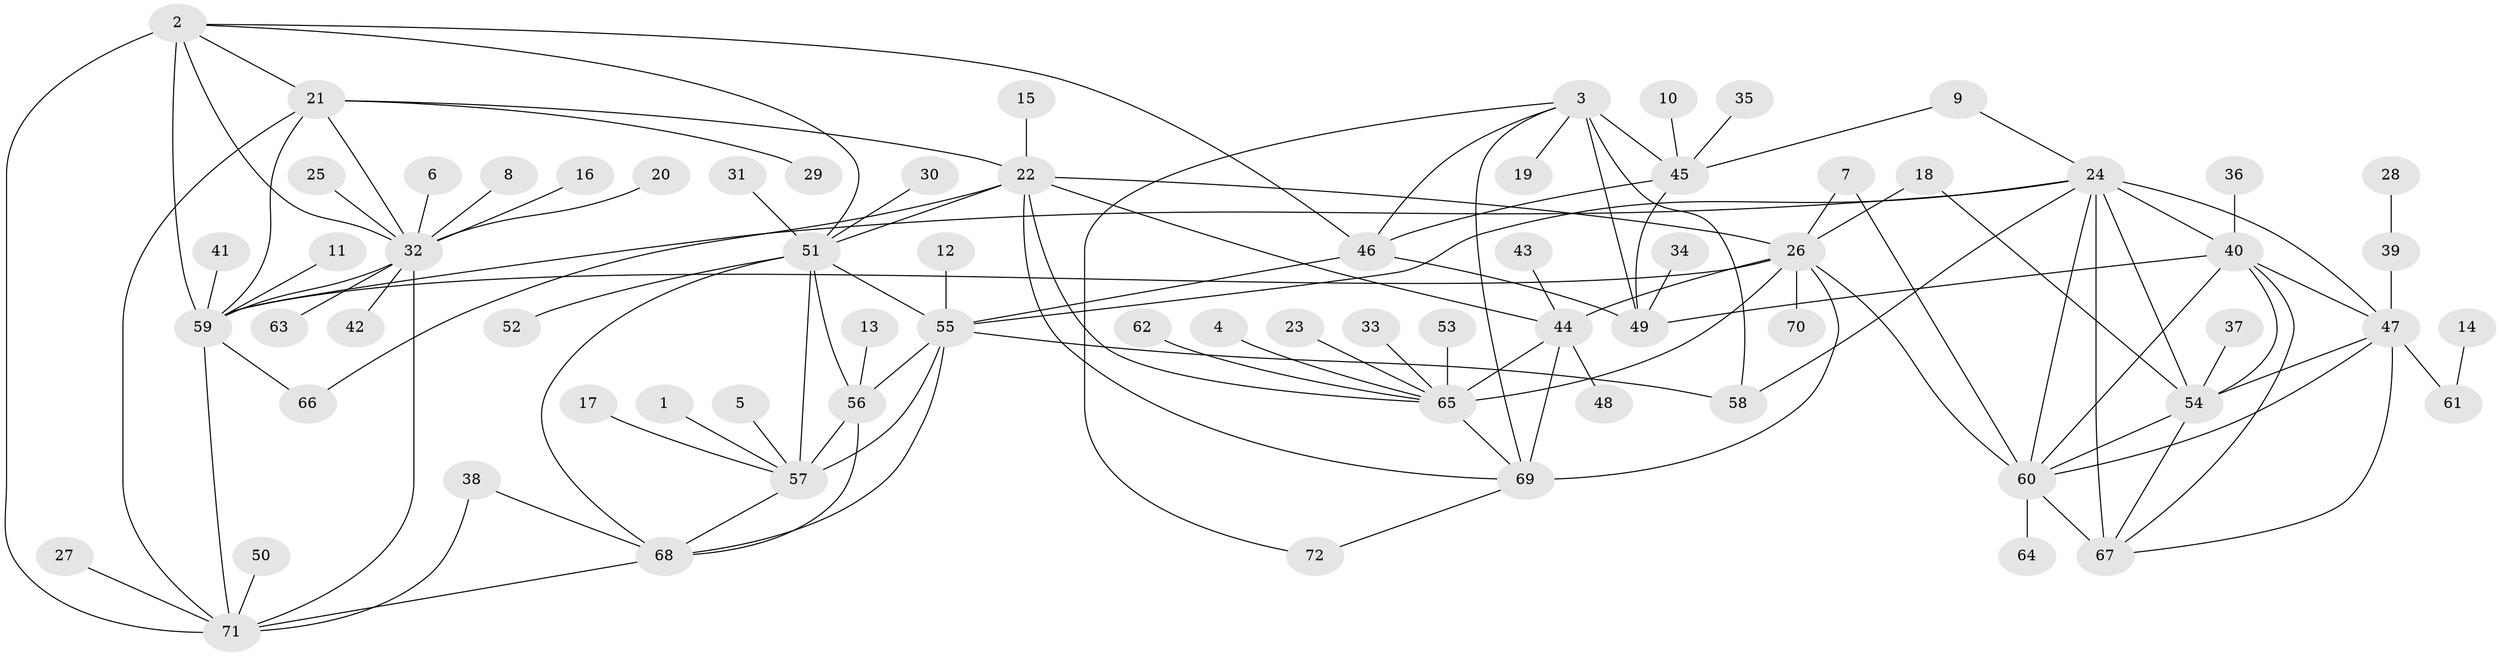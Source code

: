 // original degree distribution, {10: 0.07042253521126761, 12: 0.007042253521126761, 9: 0.056338028169014086, 13: 0.014084507042253521, 6: 0.014084507042253521, 11: 0.028169014084507043, 8: 0.04225352112676056, 7: 0.014084507042253521, 1: 0.6056338028169014, 2: 0.1056338028169014, 3: 0.028169014084507043, 4: 0.014084507042253521}
// Generated by graph-tools (version 1.1) at 2025/02/03/09/25 03:02:52]
// undirected, 72 vertices, 118 edges
graph export_dot {
graph [start="1"]
  node [color=gray90,style=filled];
  1;
  2;
  3;
  4;
  5;
  6;
  7;
  8;
  9;
  10;
  11;
  12;
  13;
  14;
  15;
  16;
  17;
  18;
  19;
  20;
  21;
  22;
  23;
  24;
  25;
  26;
  27;
  28;
  29;
  30;
  31;
  32;
  33;
  34;
  35;
  36;
  37;
  38;
  39;
  40;
  41;
  42;
  43;
  44;
  45;
  46;
  47;
  48;
  49;
  50;
  51;
  52;
  53;
  54;
  55;
  56;
  57;
  58;
  59;
  60;
  61;
  62;
  63;
  64;
  65;
  66;
  67;
  68;
  69;
  70;
  71;
  72;
  1 -- 57 [weight=1.0];
  2 -- 21 [weight=1.0];
  2 -- 32 [weight=2.0];
  2 -- 46 [weight=1.0];
  2 -- 51 [weight=1.0];
  2 -- 59 [weight=1.0];
  2 -- 71 [weight=2.0];
  3 -- 19 [weight=1.0];
  3 -- 45 [weight=6.0];
  3 -- 46 [weight=3.0];
  3 -- 49 [weight=3.0];
  3 -- 58 [weight=1.0];
  3 -- 69 [weight=1.0];
  3 -- 72 [weight=1.0];
  4 -- 65 [weight=1.0];
  5 -- 57 [weight=1.0];
  6 -- 32 [weight=1.0];
  7 -- 26 [weight=1.0];
  7 -- 60 [weight=1.0];
  8 -- 32 [weight=1.0];
  9 -- 24 [weight=1.0];
  9 -- 45 [weight=1.0];
  10 -- 45 [weight=1.0];
  11 -- 59 [weight=1.0];
  12 -- 55 [weight=1.0];
  13 -- 56 [weight=1.0];
  14 -- 61 [weight=1.0];
  15 -- 22 [weight=1.0];
  16 -- 32 [weight=1.0];
  17 -- 57 [weight=1.0];
  18 -- 26 [weight=1.0];
  18 -- 54 [weight=1.0];
  20 -- 32 [weight=1.0];
  21 -- 22 [weight=1.0];
  21 -- 29 [weight=1.0];
  21 -- 32 [weight=2.0];
  21 -- 59 [weight=1.0];
  21 -- 71 [weight=2.0];
  22 -- 26 [weight=2.0];
  22 -- 44 [weight=2.0];
  22 -- 51 [weight=1.0];
  22 -- 65 [weight=1.0];
  22 -- 66 [weight=1.0];
  22 -- 69 [weight=1.0];
  23 -- 65 [weight=1.0];
  24 -- 40 [weight=2.0];
  24 -- 47 [weight=2.0];
  24 -- 54 [weight=2.0];
  24 -- 55 [weight=1.0];
  24 -- 58 [weight=1.0];
  24 -- 59 [weight=1.0];
  24 -- 60 [weight=2.0];
  24 -- 67 [weight=2.0];
  25 -- 32 [weight=1.0];
  26 -- 44 [weight=4.0];
  26 -- 59 [weight=1.0];
  26 -- 60 [weight=1.0];
  26 -- 65 [weight=2.0];
  26 -- 69 [weight=2.0];
  26 -- 70 [weight=1.0];
  27 -- 71 [weight=1.0];
  28 -- 39 [weight=1.0];
  30 -- 51 [weight=1.0];
  31 -- 51 [weight=1.0];
  32 -- 42 [weight=1.0];
  32 -- 59 [weight=2.0];
  32 -- 63 [weight=1.0];
  32 -- 71 [weight=4.0];
  33 -- 65 [weight=1.0];
  34 -- 49 [weight=1.0];
  35 -- 45 [weight=1.0];
  36 -- 40 [weight=1.0];
  37 -- 54 [weight=1.0];
  38 -- 68 [weight=1.0];
  38 -- 71 [weight=1.0];
  39 -- 47 [weight=1.0];
  40 -- 47 [weight=1.0];
  40 -- 49 [weight=1.0];
  40 -- 54 [weight=1.0];
  40 -- 60 [weight=1.0];
  40 -- 67 [weight=1.0];
  41 -- 59 [weight=1.0];
  43 -- 44 [weight=1.0];
  44 -- 48 [weight=1.0];
  44 -- 65 [weight=2.0];
  44 -- 69 [weight=2.0];
  45 -- 46 [weight=2.0];
  45 -- 49 [weight=2.0];
  46 -- 49 [weight=1.0];
  46 -- 55 [weight=1.0];
  47 -- 54 [weight=1.0];
  47 -- 60 [weight=1.0];
  47 -- 61 [weight=1.0];
  47 -- 67 [weight=1.0];
  50 -- 71 [weight=1.0];
  51 -- 52 [weight=1.0];
  51 -- 55 [weight=4.0];
  51 -- 56 [weight=2.0];
  51 -- 57 [weight=2.0];
  51 -- 68 [weight=2.0];
  53 -- 65 [weight=1.0];
  54 -- 60 [weight=1.0];
  54 -- 67 [weight=1.0];
  55 -- 56 [weight=2.0];
  55 -- 57 [weight=2.0];
  55 -- 58 [weight=1.0];
  55 -- 68 [weight=2.0];
  56 -- 57 [weight=1.0];
  56 -- 68 [weight=1.0];
  57 -- 68 [weight=1.0];
  59 -- 66 [weight=1.0];
  59 -- 71 [weight=2.0];
  60 -- 64 [weight=1.0];
  60 -- 67 [weight=1.0];
  62 -- 65 [weight=1.0];
  65 -- 69 [weight=1.0];
  68 -- 71 [weight=1.0];
  69 -- 72 [weight=1.0];
}
